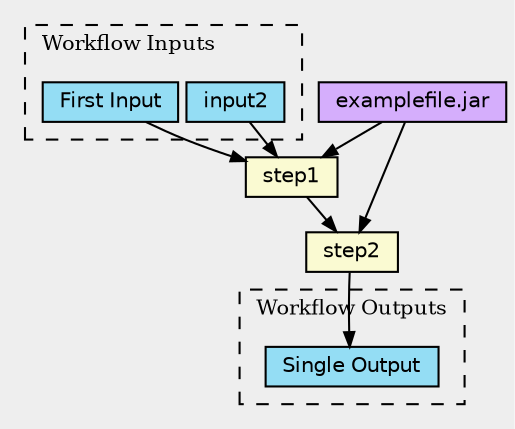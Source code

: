 digraph workflow {
  graph [
    bgcolor = "#eeeeee"
    color = "black"
    fontsize = "10"
    labeljust = "left"
    clusterrank = "local"
    ranksep = "0.22"
    nodesep = "0.05"
  ]
  node [
    fontname = "Helvetica"
    fontsize = "10"
    fontcolor = "black"
    shape = "record"
    height = "0"
    width = "0"
    color = "black"
    fillcolor = "lightgoldenrodyellow"
    style = "filled"
  ];
  edge [
    fontname="Helvetica"
    fontsize="8"
    fontcolor="black"
    color="black"
    arrowsize="0.7"
  ];
  subgraph cluster_inputs {
    rank = "same";
    style = "dashed";
    label = "Workflow Inputs";
    "input2" [fillcolor="#94DDF4"];
    "input1" [fillcolor="#94DDF4",label="First Input";];
  }
  subgraph cluster_outputs {
    rank = "same";
    style = "dashed";
    label = "Workflow Outputs";
    "output" [fillcolor="#94DDF4",label="Single Output";];
  }
  "default1";
  "step2";
  "step1";
  "step2" -> "output";
  "step1" -> "step2";
  "default1" -> "step2";
  "input1" -> "step1";
  "input2" -> "step1";
  "default1" [label="examplefile.jar", fillcolor="#D5AEFC"]
  "default1" -> "step1";

  // Invisible links to force outputs to be at lowest rank
  "default1" -> "output" [style=invis];
  "step2" -> "output" [style=invis];
  "step1" -> "output" [style=invis];
}
